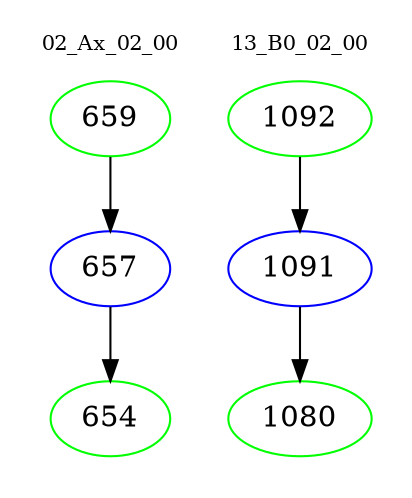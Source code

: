 digraph{
subgraph cluster_0 {
color = white
label = "02_Ax_02_00";
fontsize=10;
T0_659 [label="659", color="green"]
T0_659 -> T0_657 [color="black"]
T0_657 [label="657", color="blue"]
T0_657 -> T0_654 [color="black"]
T0_654 [label="654", color="green"]
}
subgraph cluster_1 {
color = white
label = "13_B0_02_00";
fontsize=10;
T1_1092 [label="1092", color="green"]
T1_1092 -> T1_1091 [color="black"]
T1_1091 [label="1091", color="blue"]
T1_1091 -> T1_1080 [color="black"]
T1_1080 [label="1080", color="green"]
}
}
